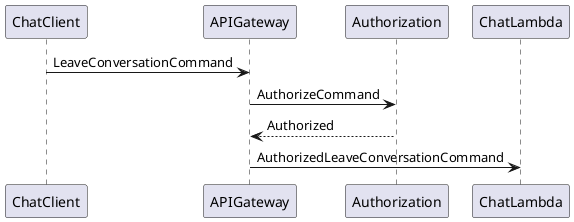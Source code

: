@startuml
ChatClient -> APIGateway : LeaveConversationCommand
APIGateway -> Authorization : AuthorizeCommand
Authorization --> APIGateway : Authorized
APIGateway -> ChatLambda : AuthorizedLeaveConversationCommand
@enduml

